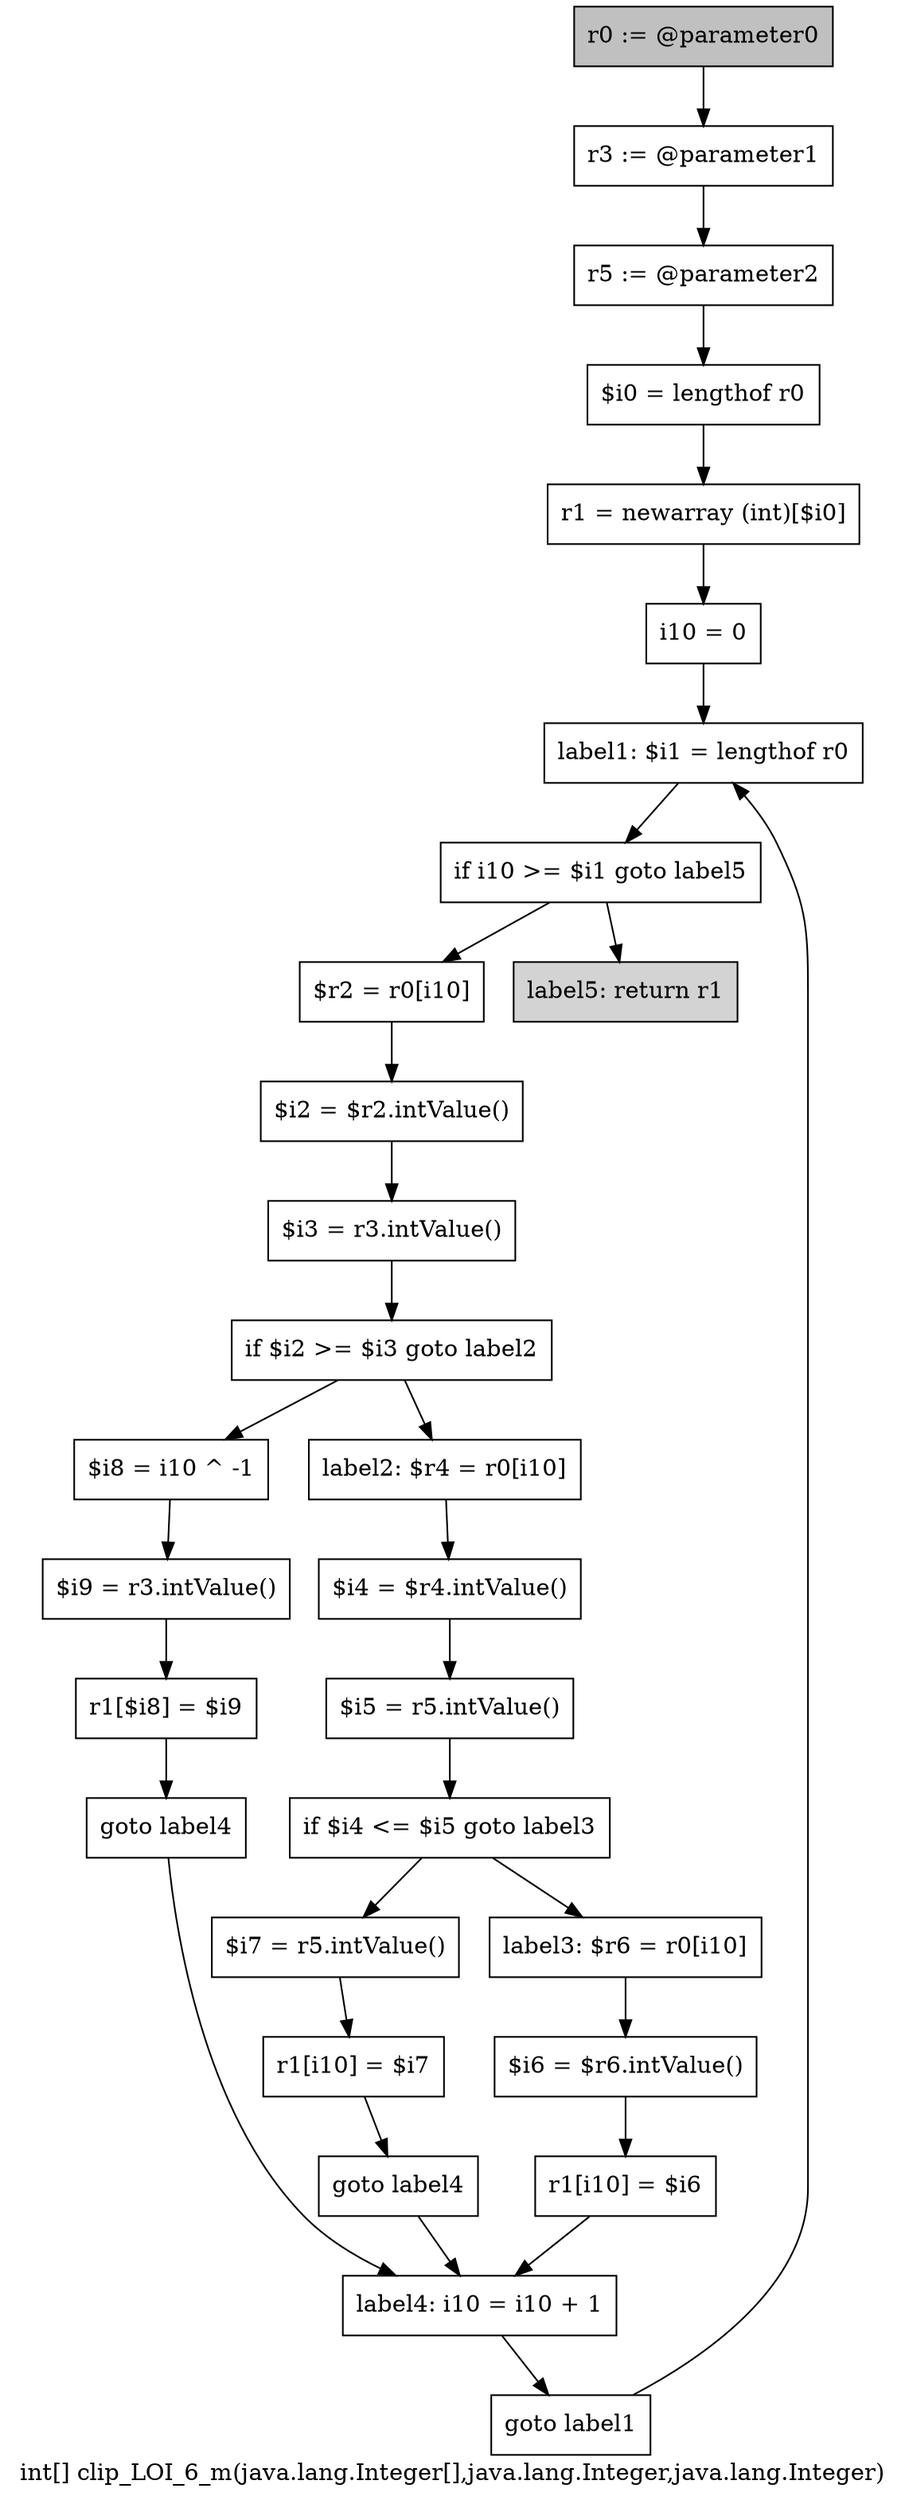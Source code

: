 digraph "int[] clip_LOI_6_m(java.lang.Integer[],java.lang.Integer,java.lang.Integer)" {
    label="int[] clip_LOI_6_m(java.lang.Integer[],java.lang.Integer,java.lang.Integer)";
    node [shape=box];
    "0" [style=filled,fillcolor=gray,label="r0 := @parameter0",];
    "1" [label="r3 := @parameter1",];
    "0"->"1";
    "2" [label="r5 := @parameter2",];
    "1"->"2";
    "3" [label="$i0 = lengthof r0",];
    "2"->"3";
    "4" [label="r1 = newarray (int)[$i0]",];
    "3"->"4";
    "5" [label="i10 = 0",];
    "4"->"5";
    "6" [label="label1: $i1 = lengthof r0",];
    "5"->"6";
    "7" [label="if i10 >= $i1 goto label5",];
    "6"->"7";
    "8" [label="$r2 = r0[i10]",];
    "7"->"8";
    "28" [style=filled,fillcolor=lightgray,label="label5: return r1",];
    "7"->"28";
    "9" [label="$i2 = $r2.intValue()",];
    "8"->"9";
    "10" [label="$i3 = r3.intValue()",];
    "9"->"10";
    "11" [label="if $i2 >= $i3 goto label2",];
    "10"->"11";
    "12" [label="$i8 = i10 ^ -1",];
    "11"->"12";
    "16" [label="label2: $r4 = r0[i10]",];
    "11"->"16";
    "13" [label="$i9 = r3.intValue()",];
    "12"->"13";
    "14" [label="r1[$i8] = $i9",];
    "13"->"14";
    "15" [label="goto label4",];
    "14"->"15";
    "26" [label="label4: i10 = i10 + 1",];
    "15"->"26";
    "17" [label="$i4 = $r4.intValue()",];
    "16"->"17";
    "18" [label="$i5 = r5.intValue()",];
    "17"->"18";
    "19" [label="if $i4 <= $i5 goto label3",];
    "18"->"19";
    "20" [label="$i7 = r5.intValue()",];
    "19"->"20";
    "23" [label="label3: $r6 = r0[i10]",];
    "19"->"23";
    "21" [label="r1[i10] = $i7",];
    "20"->"21";
    "22" [label="goto label4",];
    "21"->"22";
    "22"->"26";
    "24" [label="$i6 = $r6.intValue()",];
    "23"->"24";
    "25" [label="r1[i10] = $i6",];
    "24"->"25";
    "25"->"26";
    "27" [label="goto label1",];
    "26"->"27";
    "27"->"6";
}
